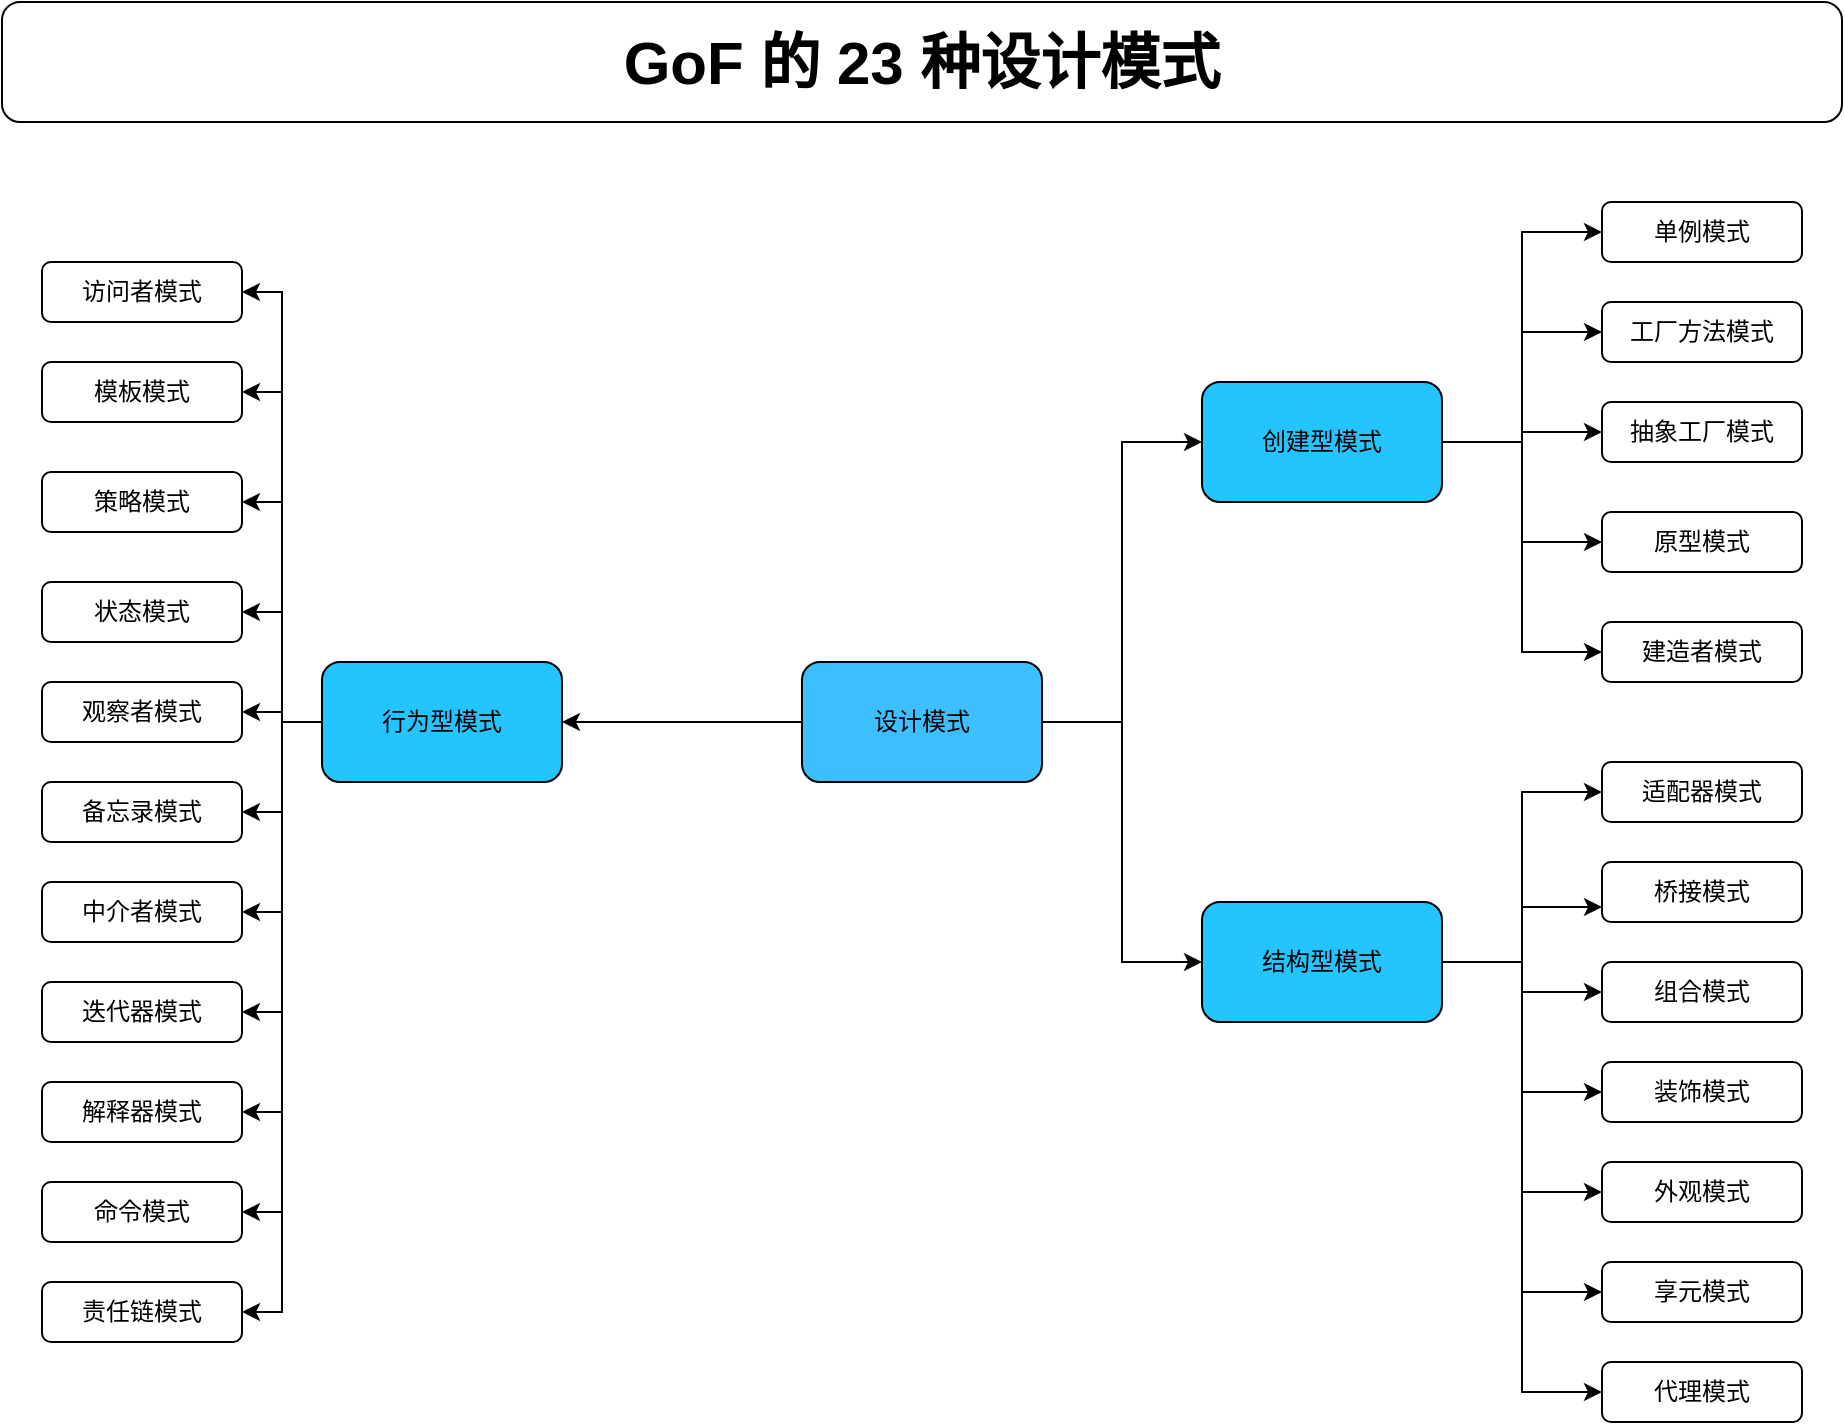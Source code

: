 <mxfile version="10.5.0" type="github"><diagram id="Xgu_g_ct8HdR6L2aYvck" name="Page-1"><mxGraphModel dx="1181" dy="738" grid="1" gridSize="10" guides="1" tooltips="1" connect="1" arrows="1" fold="1" page="1" pageScale="1" pageWidth="827" pageHeight="1169" math="0" shadow="0"><root><mxCell id="0"/><mxCell id="1" parent="0"/><mxCell id="JwzpevXXYkcbdDIh_1I0-8" style="edgeStyle=orthogonalEdgeStyle;rounded=0;orthogonalLoop=1;jettySize=auto;html=1;exitX=1;exitY=0.5;exitDx=0;exitDy=0;entryX=0;entryY=0.5;entryDx=0;entryDy=0;" edge="1" parent="1" source="JwzpevXXYkcbdDIh_1I0-1" target="JwzpevXXYkcbdDIh_1I0-3"><mxGeometry relative="1" as="geometry"/></mxCell><mxCell id="JwzpevXXYkcbdDIh_1I0-9" style="edgeStyle=orthogonalEdgeStyle;rounded=0;orthogonalLoop=1;jettySize=auto;html=1;exitX=1;exitY=0.5;exitDx=0;exitDy=0;entryX=0;entryY=0.5;entryDx=0;entryDy=0;" edge="1" parent="1" source="JwzpevXXYkcbdDIh_1I0-1" target="JwzpevXXYkcbdDIh_1I0-4"><mxGeometry relative="1" as="geometry"/></mxCell><mxCell id="JwzpevXXYkcbdDIh_1I0-31" style="edgeStyle=orthogonalEdgeStyle;rounded=0;orthogonalLoop=1;jettySize=auto;html=1;exitX=0;exitY=0.5;exitDx=0;exitDy=0;entryX=1;entryY=0.5;entryDx=0;entryDy=0;" edge="1" parent="1" source="JwzpevXXYkcbdDIh_1I0-1" target="JwzpevXXYkcbdDIh_1I0-2"><mxGeometry relative="1" as="geometry"/></mxCell><mxCell id="JwzpevXXYkcbdDIh_1I0-1" value="设计模式" style="rounded=1;whiteSpace=wrap;html=1;fillColor=#3DBEFF;" vertex="1" parent="1"><mxGeometry x="480" y="360" width="120" height="60" as="geometry"/></mxCell><mxCell id="JwzpevXXYkcbdDIh_1I0-51" style="edgeStyle=orthogonalEdgeStyle;rounded=0;orthogonalLoop=1;jettySize=auto;html=1;exitX=0;exitY=0.5;exitDx=0;exitDy=0;entryX=1;entryY=0.5;entryDx=0;entryDy=0;" edge="1" parent="1" source="JwzpevXXYkcbdDIh_1I0-2" target="JwzpevXXYkcbdDIh_1I0-39"><mxGeometry relative="1" as="geometry"/></mxCell><mxCell id="JwzpevXXYkcbdDIh_1I0-52" style="edgeStyle=orthogonalEdgeStyle;rounded=0;orthogonalLoop=1;jettySize=auto;html=1;exitX=0;exitY=0.5;exitDx=0;exitDy=0;entryX=1;entryY=0.5;entryDx=0;entryDy=0;" edge="1" parent="1" source="JwzpevXXYkcbdDIh_1I0-2" target="JwzpevXXYkcbdDIh_1I0-41"><mxGeometry relative="1" as="geometry"/></mxCell><mxCell id="JwzpevXXYkcbdDIh_1I0-53" style="edgeStyle=orthogonalEdgeStyle;rounded=0;orthogonalLoop=1;jettySize=auto;html=1;exitX=0;exitY=0.5;exitDx=0;exitDy=0;entryX=1;entryY=0.5;entryDx=0;entryDy=0;" edge="1" parent="1" source="JwzpevXXYkcbdDIh_1I0-2" target="JwzpevXXYkcbdDIh_1I0-43"><mxGeometry relative="1" as="geometry"/></mxCell><mxCell id="JwzpevXXYkcbdDIh_1I0-54" style="edgeStyle=orthogonalEdgeStyle;rounded=0;orthogonalLoop=1;jettySize=auto;html=1;exitX=0;exitY=0.5;exitDx=0;exitDy=0;entryX=1;entryY=0.5;entryDx=0;entryDy=0;" edge="1" parent="1" source="JwzpevXXYkcbdDIh_1I0-2" target="JwzpevXXYkcbdDIh_1I0-42"><mxGeometry relative="1" as="geometry"/></mxCell><mxCell id="JwzpevXXYkcbdDIh_1I0-55" style="edgeStyle=orthogonalEdgeStyle;rounded=0;orthogonalLoop=1;jettySize=auto;html=1;exitX=0;exitY=0.5;exitDx=0;exitDy=0;entryX=1;entryY=0.5;entryDx=0;entryDy=0;" edge="1" parent="1" source="JwzpevXXYkcbdDIh_1I0-2" target="JwzpevXXYkcbdDIh_1I0-44"><mxGeometry relative="1" as="geometry"/></mxCell><mxCell id="JwzpevXXYkcbdDIh_1I0-56" style="edgeStyle=orthogonalEdgeStyle;rounded=0;orthogonalLoop=1;jettySize=auto;html=1;exitX=0;exitY=0.5;exitDx=0;exitDy=0;entryX=1;entryY=0.5;entryDx=0;entryDy=0;" edge="1" parent="1" source="JwzpevXXYkcbdDIh_1I0-2" target="JwzpevXXYkcbdDIh_1I0-45"><mxGeometry relative="1" as="geometry"/></mxCell><mxCell id="JwzpevXXYkcbdDIh_1I0-57" style="edgeStyle=orthogonalEdgeStyle;rounded=0;orthogonalLoop=1;jettySize=auto;html=1;exitX=0;exitY=0.5;exitDx=0;exitDy=0;entryX=1;entryY=0.5;entryDx=0;entryDy=0;" edge="1" parent="1" source="JwzpevXXYkcbdDIh_1I0-2" target="JwzpevXXYkcbdDIh_1I0-46"><mxGeometry relative="1" as="geometry"/></mxCell><mxCell id="JwzpevXXYkcbdDIh_1I0-58" style="edgeStyle=orthogonalEdgeStyle;rounded=0;orthogonalLoop=1;jettySize=auto;html=1;exitX=0;exitY=0.5;exitDx=0;exitDy=0;entryX=1;entryY=0.5;entryDx=0;entryDy=0;" edge="1" parent="1" source="JwzpevXXYkcbdDIh_1I0-2" target="JwzpevXXYkcbdDIh_1I0-47"><mxGeometry relative="1" as="geometry"/></mxCell><mxCell id="JwzpevXXYkcbdDIh_1I0-59" style="edgeStyle=orthogonalEdgeStyle;rounded=0;orthogonalLoop=1;jettySize=auto;html=1;exitX=0;exitY=0.5;exitDx=0;exitDy=0;entryX=1;entryY=0.5;entryDx=0;entryDy=0;" edge="1" parent="1" source="JwzpevXXYkcbdDIh_1I0-2" target="JwzpevXXYkcbdDIh_1I0-48"><mxGeometry relative="1" as="geometry"/></mxCell><mxCell id="JwzpevXXYkcbdDIh_1I0-60" style="edgeStyle=orthogonalEdgeStyle;rounded=0;orthogonalLoop=1;jettySize=auto;html=1;exitX=0;exitY=0.5;exitDx=0;exitDy=0;entryX=1;entryY=0.5;entryDx=0;entryDy=0;" edge="1" parent="1" source="JwzpevXXYkcbdDIh_1I0-2" target="JwzpevXXYkcbdDIh_1I0-40"><mxGeometry relative="1" as="geometry"/></mxCell><mxCell id="JwzpevXXYkcbdDIh_1I0-61" style="edgeStyle=orthogonalEdgeStyle;rounded=0;orthogonalLoop=1;jettySize=auto;html=1;exitX=0;exitY=0.5;exitDx=0;exitDy=0;entryX=1;entryY=0.5;entryDx=0;entryDy=0;" edge="1" parent="1" source="JwzpevXXYkcbdDIh_1I0-2" target="JwzpevXXYkcbdDIh_1I0-49"><mxGeometry relative="1" as="geometry"/></mxCell><mxCell id="JwzpevXXYkcbdDIh_1I0-2" value="行为型模式" style="rounded=1;whiteSpace=wrap;html=1;fillColor=#24C5FF;" vertex="1" parent="1"><mxGeometry x="240" y="360" width="120" height="60" as="geometry"/></mxCell><mxCell id="JwzpevXXYkcbdDIh_1I0-18" style="edgeStyle=orthogonalEdgeStyle;rounded=0;orthogonalLoop=1;jettySize=auto;html=1;exitX=1;exitY=0.5;exitDx=0;exitDy=0;entryX=0;entryY=0.5;entryDx=0;entryDy=0;" edge="1" parent="1" source="JwzpevXXYkcbdDIh_1I0-3" target="JwzpevXXYkcbdDIh_1I0-10"><mxGeometry relative="1" as="geometry"/></mxCell><mxCell id="JwzpevXXYkcbdDIh_1I0-19" style="edgeStyle=orthogonalEdgeStyle;rounded=0;orthogonalLoop=1;jettySize=auto;html=1;exitX=1;exitY=0.5;exitDx=0;exitDy=0;entryX=0;entryY=0.5;entryDx=0;entryDy=0;" edge="1" parent="1" source="JwzpevXXYkcbdDIh_1I0-3" target="JwzpevXXYkcbdDIh_1I0-11"><mxGeometry relative="1" as="geometry"/></mxCell><mxCell id="JwzpevXXYkcbdDIh_1I0-20" style="edgeStyle=orthogonalEdgeStyle;rounded=0;orthogonalLoop=1;jettySize=auto;html=1;exitX=1;exitY=0.5;exitDx=0;exitDy=0;entryX=0;entryY=0.5;entryDx=0;entryDy=0;" edge="1" parent="1" source="JwzpevXXYkcbdDIh_1I0-3" target="JwzpevXXYkcbdDIh_1I0-13"><mxGeometry relative="1" as="geometry"/></mxCell><mxCell id="JwzpevXXYkcbdDIh_1I0-21" style="edgeStyle=orthogonalEdgeStyle;rounded=0;orthogonalLoop=1;jettySize=auto;html=1;exitX=1;exitY=0.5;exitDx=0;exitDy=0;entryX=0;entryY=0.5;entryDx=0;entryDy=0;" edge="1" parent="1" source="JwzpevXXYkcbdDIh_1I0-3" target="JwzpevXXYkcbdDIh_1I0-17"><mxGeometry relative="1" as="geometry"/></mxCell><mxCell id="JwzpevXXYkcbdDIh_1I0-22" style="edgeStyle=orthogonalEdgeStyle;rounded=0;orthogonalLoop=1;jettySize=auto;html=1;exitX=1;exitY=0.5;exitDx=0;exitDy=0;entryX=0;entryY=0.5;entryDx=0;entryDy=0;" edge="1" parent="1" source="JwzpevXXYkcbdDIh_1I0-3" target="JwzpevXXYkcbdDIh_1I0-15"><mxGeometry relative="1" as="geometry"/></mxCell><mxCell id="JwzpevXXYkcbdDIh_1I0-3" value="创建型模式" style="rounded=1;whiteSpace=wrap;html=1;fillColor=#24C5FF;" vertex="1" parent="1"><mxGeometry x="680" y="220" width="120" height="60" as="geometry"/></mxCell><mxCell id="JwzpevXXYkcbdDIh_1I0-32" style="edgeStyle=orthogonalEdgeStyle;rounded=0;orthogonalLoop=1;jettySize=auto;html=1;exitX=1;exitY=0.5;exitDx=0;exitDy=0;entryX=0;entryY=0.5;entryDx=0;entryDy=0;" edge="1" parent="1" source="JwzpevXXYkcbdDIh_1I0-4" target="JwzpevXXYkcbdDIh_1I0-23"><mxGeometry relative="1" as="geometry"/></mxCell><mxCell id="JwzpevXXYkcbdDIh_1I0-33" style="edgeStyle=orthogonalEdgeStyle;rounded=0;orthogonalLoop=1;jettySize=auto;html=1;exitX=1;exitY=0.5;exitDx=0;exitDy=0;entryX=0;entryY=0.75;entryDx=0;entryDy=0;" edge="1" parent="1" source="JwzpevXXYkcbdDIh_1I0-4" target="JwzpevXXYkcbdDIh_1I0-24"><mxGeometry relative="1" as="geometry"/></mxCell><mxCell id="JwzpevXXYkcbdDIh_1I0-34" style="edgeStyle=orthogonalEdgeStyle;rounded=0;orthogonalLoop=1;jettySize=auto;html=1;exitX=1;exitY=0.5;exitDx=0;exitDy=0;entryX=0;entryY=0.5;entryDx=0;entryDy=0;" edge="1" parent="1" source="JwzpevXXYkcbdDIh_1I0-4" target="JwzpevXXYkcbdDIh_1I0-25"><mxGeometry relative="1" as="geometry"/></mxCell><mxCell id="JwzpevXXYkcbdDIh_1I0-35" style="edgeStyle=orthogonalEdgeStyle;rounded=0;orthogonalLoop=1;jettySize=auto;html=1;exitX=1;exitY=0.5;exitDx=0;exitDy=0;entryX=0;entryY=0.5;entryDx=0;entryDy=0;" edge="1" parent="1" source="JwzpevXXYkcbdDIh_1I0-4" target="JwzpevXXYkcbdDIh_1I0-26"><mxGeometry relative="1" as="geometry"/></mxCell><mxCell id="JwzpevXXYkcbdDIh_1I0-36" style="edgeStyle=orthogonalEdgeStyle;rounded=0;orthogonalLoop=1;jettySize=auto;html=1;exitX=1;exitY=0.5;exitDx=0;exitDy=0;entryX=0;entryY=0.5;entryDx=0;entryDy=0;" edge="1" parent="1" source="JwzpevXXYkcbdDIh_1I0-4" target="JwzpevXXYkcbdDIh_1I0-28"><mxGeometry relative="1" as="geometry"/></mxCell><mxCell id="JwzpevXXYkcbdDIh_1I0-37" style="edgeStyle=orthogonalEdgeStyle;rounded=0;orthogonalLoop=1;jettySize=auto;html=1;exitX=1;exitY=0.5;exitDx=0;exitDy=0;entryX=0;entryY=0.5;entryDx=0;entryDy=0;" edge="1" parent="1" source="JwzpevXXYkcbdDIh_1I0-4" target="JwzpevXXYkcbdDIh_1I0-29"><mxGeometry relative="1" as="geometry"/></mxCell><mxCell id="JwzpevXXYkcbdDIh_1I0-38" style="edgeStyle=orthogonalEdgeStyle;rounded=0;orthogonalLoop=1;jettySize=auto;html=1;exitX=1;exitY=0.5;exitDx=0;exitDy=0;entryX=0;entryY=0.5;entryDx=0;entryDy=0;" edge="1" parent="1" source="JwzpevXXYkcbdDIh_1I0-4" target="JwzpevXXYkcbdDIh_1I0-30"><mxGeometry relative="1" as="geometry"/></mxCell><mxCell id="JwzpevXXYkcbdDIh_1I0-4" value="结构型模式" style="rounded=1;whiteSpace=wrap;html=1;fillColor=#24C5FF;" vertex="1" parent="1"><mxGeometry x="680" y="480" width="120" height="60" as="geometry"/></mxCell><mxCell id="JwzpevXXYkcbdDIh_1I0-10" value="单例模式" style="rounded=1;whiteSpace=wrap;html=1;fillColor=#FFFFFF;" vertex="1" parent="1"><mxGeometry x="880" y="130" width="100" height="30" as="geometry"/></mxCell><mxCell id="JwzpevXXYkcbdDIh_1I0-11" value="工厂方法模式" style="rounded=1;whiteSpace=wrap;html=1;fillColor=#FFFFFF;" vertex="1" parent="1"><mxGeometry x="880" y="180" width="100" height="30" as="geometry"/></mxCell><mxCell id="JwzpevXXYkcbdDIh_1I0-13" value="抽象工厂模式" style="rounded=1;whiteSpace=wrap;html=1;fillColor=#FFFFFF;" vertex="1" parent="1"><mxGeometry x="880" y="230" width="100" height="30" as="geometry"/></mxCell><mxCell id="JwzpevXXYkcbdDIh_1I0-15" value="建造者模式" style="rounded=1;whiteSpace=wrap;html=1;fillColor=#FFFFFF;" vertex="1" parent="1"><mxGeometry x="880" y="340" width="100" height="30" as="geometry"/></mxCell><mxCell id="JwzpevXXYkcbdDIh_1I0-17" value="原型模式" style="rounded=1;whiteSpace=wrap;html=1;fillColor=#FFFFFF;" vertex="1" parent="1"><mxGeometry x="880" y="285" width="100" height="30" as="geometry"/></mxCell><mxCell id="JwzpevXXYkcbdDIh_1I0-23" value="适配器模式" style="rounded=1;whiteSpace=wrap;html=1;fillColor=#FFFFFF;" vertex="1" parent="1"><mxGeometry x="880" y="410" width="100" height="30" as="geometry"/></mxCell><mxCell id="JwzpevXXYkcbdDIh_1I0-24" value="桥接模式" style="rounded=1;whiteSpace=wrap;html=1;fillColor=#FFFFFF;" vertex="1" parent="1"><mxGeometry x="880" y="460" width="100" height="30" as="geometry"/></mxCell><mxCell id="JwzpevXXYkcbdDIh_1I0-25" value="组合模式" style="rounded=1;whiteSpace=wrap;html=1;fillColor=#FFFFFF;" vertex="1" parent="1"><mxGeometry x="880" y="510" width="100" height="30" as="geometry"/></mxCell><mxCell id="JwzpevXXYkcbdDIh_1I0-26" value="装饰模式" style="rounded=1;whiteSpace=wrap;html=1;fillColor=#FFFFFF;" vertex="1" parent="1"><mxGeometry x="880" y="560" width="100" height="30" as="geometry"/></mxCell><mxCell id="JwzpevXXYkcbdDIh_1I0-28" value="外观模式" style="rounded=1;whiteSpace=wrap;html=1;fillColor=#FFFFFF;" vertex="1" parent="1"><mxGeometry x="880" y="610" width="100" height="30" as="geometry"/></mxCell><mxCell id="JwzpevXXYkcbdDIh_1I0-29" value="享元模式" style="rounded=1;whiteSpace=wrap;html=1;fillColor=#FFFFFF;" vertex="1" parent="1"><mxGeometry x="880" y="660" width="100" height="30" as="geometry"/></mxCell><mxCell id="JwzpevXXYkcbdDIh_1I0-30" value="代理模式" style="rounded=1;whiteSpace=wrap;html=1;fillColor=#FFFFFF;" vertex="1" parent="1"><mxGeometry x="880" y="710" width="100" height="30" as="geometry"/></mxCell><mxCell id="JwzpevXXYkcbdDIh_1I0-39" value="访问者模式" style="rounded=1;whiteSpace=wrap;html=1;fillColor=#FFFFFF;" vertex="1" parent="1"><mxGeometry x="100" y="160" width="100" height="30" as="geometry"/></mxCell><mxCell id="JwzpevXXYkcbdDIh_1I0-40" value="命令模式" style="rounded=1;whiteSpace=wrap;html=1;fillColor=#FFFFFF;" vertex="1" parent="1"><mxGeometry x="100" y="620" width="100" height="30" as="geometry"/></mxCell><mxCell id="JwzpevXXYkcbdDIh_1I0-41" value="模板模式" style="rounded=1;whiteSpace=wrap;html=1;fillColor=#FFFFFF;" vertex="1" parent="1"><mxGeometry x="100" y="210" width="100" height="30" as="geometry"/></mxCell><mxCell id="JwzpevXXYkcbdDIh_1I0-42" value="状态模式" style="rounded=1;whiteSpace=wrap;html=1;fillColor=#FFFFFF;" vertex="1" parent="1"><mxGeometry x="100" y="320" width="100" height="30" as="geometry"/></mxCell><mxCell id="JwzpevXXYkcbdDIh_1I0-43" value="策略模式" style="rounded=1;whiteSpace=wrap;html=1;fillColor=#FFFFFF;" vertex="1" parent="1"><mxGeometry x="100" y="265" width="100" height="30" as="geometry"/></mxCell><mxCell id="JwzpevXXYkcbdDIh_1I0-44" value="观察者模式" style="rounded=1;whiteSpace=wrap;html=1;fillColor=#FFFFFF;" vertex="1" parent="1"><mxGeometry x="100" y="370" width="100" height="30" as="geometry"/></mxCell><mxCell id="JwzpevXXYkcbdDIh_1I0-45" value="备忘录模式" style="rounded=1;whiteSpace=wrap;html=1;fillColor=#FFFFFF;" vertex="1" parent="1"><mxGeometry x="100" y="420" width="100" height="30" as="geometry"/></mxCell><mxCell id="JwzpevXXYkcbdDIh_1I0-46" value="中介者模式" style="rounded=1;whiteSpace=wrap;html=1;fillColor=#FFFFFF;" vertex="1" parent="1"><mxGeometry x="100" y="470" width="100" height="30" as="geometry"/></mxCell><mxCell id="JwzpevXXYkcbdDIh_1I0-47" value="迭代器模式" style="rounded=1;whiteSpace=wrap;html=1;fillColor=#FFFFFF;" vertex="1" parent="1"><mxGeometry x="100" y="520" width="100" height="30" as="geometry"/></mxCell><mxCell id="JwzpevXXYkcbdDIh_1I0-48" value="解释器模式" style="rounded=1;whiteSpace=wrap;html=1;fillColor=#FFFFFF;" vertex="1" parent="1"><mxGeometry x="100" y="570" width="100" height="30" as="geometry"/></mxCell><mxCell id="JwzpevXXYkcbdDIh_1I0-49" value="责任链模式" style="rounded=1;whiteSpace=wrap;html=1;fillColor=#FFFFFF;" vertex="1" parent="1"><mxGeometry x="100" y="670" width="100" height="30" as="geometry"/></mxCell><mxCell id="JwzpevXXYkcbdDIh_1I0-62" value="&lt;b&gt;&lt;font style=&quot;font-size: 30px&quot;&gt;GoF 的 23 种设计模式&lt;/font&gt;&lt;/b&gt;" style="rounded=1;whiteSpace=wrap;html=1;fillColor=#FFFFFF;" vertex="1" parent="1"><mxGeometry x="80" y="30" width="920" height="60" as="geometry"/></mxCell></root></mxGraphModel></diagram></mxfile>